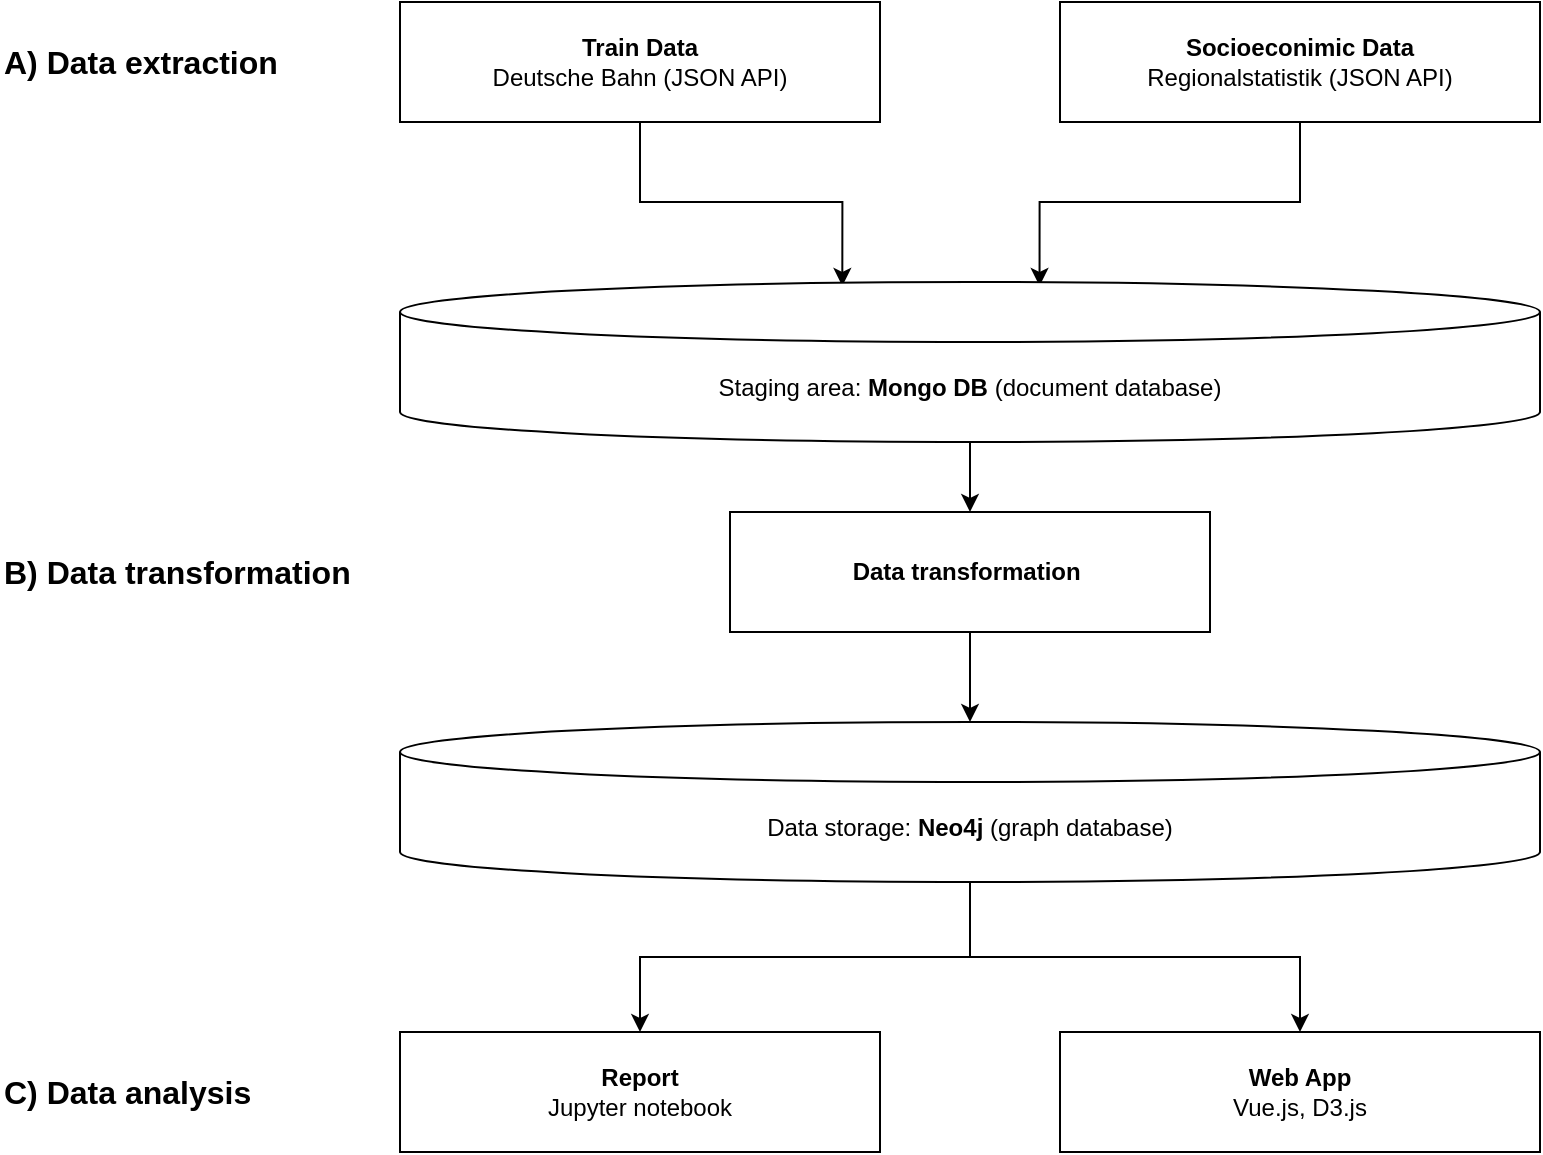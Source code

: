 <mxfile version="14.9.6" type="device"><diagram id="5uZtlFtpEhqZnhfBWESU" name="Seite-1"><mxGraphModel dx="1422" dy="942" grid="1" gridSize="10" guides="1" tooltips="1" connect="1" arrows="1" fold="1" page="1" pageScale="1" pageWidth="1169" pageHeight="827" math="0" shadow="0"><root><mxCell id="Oulp65Jlk2uDaKklOxll-0"/><mxCell id="Oulp65Jlk2uDaKklOxll-1" parent="Oulp65Jlk2uDaKklOxll-0"/><mxCell id="Oulp65Jlk2uDaKklOxll-19" style="edgeStyle=orthogonalEdgeStyle;rounded=0;orthogonalLoop=1;jettySize=auto;html=1;entryX=0.388;entryY=0.025;entryDx=0;entryDy=0;entryPerimeter=0;" parent="Oulp65Jlk2uDaKklOxll-1" source="Oulp65Jlk2uDaKklOxll-3" target="Oulp65Jlk2uDaKklOxll-17" edge="1"><mxGeometry relative="1" as="geometry"/></mxCell><mxCell id="Oulp65Jlk2uDaKklOxll-3" value="&lt;b&gt;Train Data&lt;br&gt;&lt;/b&gt;Deutsche Bahn (JSON API)" style="rounded=0;whiteSpace=wrap;html=1;" parent="Oulp65Jlk2uDaKklOxll-1" vertex="1"><mxGeometry x="360" y="90" width="240" height="60" as="geometry"/></mxCell><mxCell id="Oulp65Jlk2uDaKklOxll-20" style="edgeStyle=orthogonalEdgeStyle;rounded=0;orthogonalLoop=1;jettySize=auto;html=1;entryX=0.561;entryY=0.025;entryDx=0;entryDy=0;entryPerimeter=0;" parent="Oulp65Jlk2uDaKklOxll-1" source="Oulp65Jlk2uDaKklOxll-6" target="Oulp65Jlk2uDaKklOxll-17" edge="1"><mxGeometry relative="1" as="geometry"><mxPoint x="690" y="230" as="targetPoint"/></mxGeometry></mxCell><mxCell id="Oulp65Jlk2uDaKklOxll-6" value="&lt;b&gt;Socioeconimic Data&lt;br&gt;&lt;/b&gt;Regionalstatistik (JSON API)" style="rounded=0;whiteSpace=wrap;html=1;" parent="Oulp65Jlk2uDaKklOxll-1" vertex="1"><mxGeometry x="690" y="90" width="240" height="60" as="geometry"/></mxCell><mxCell id="Oulp65Jlk2uDaKklOxll-13" value="A) Data extraction" style="text;html=1;strokeColor=none;fillColor=none;align=left;verticalAlign=middle;whiteSpace=wrap;rounded=0;fontSize=16;fontStyle=1" parent="Oulp65Jlk2uDaKklOxll-1" vertex="1"><mxGeometry x="160" y="105" width="160" height="30" as="geometry"/></mxCell><mxCell id="Oulp65Jlk2uDaKklOxll-14" value="B) Data transformation" style="text;html=1;strokeColor=none;fillColor=none;align=left;verticalAlign=middle;whiteSpace=wrap;rounded=0;fontSize=16;fontStyle=1" parent="Oulp65Jlk2uDaKklOxll-1" vertex="1"><mxGeometry x="160" y="360" width="220" height="30" as="geometry"/></mxCell><mxCell id="Oulp65Jlk2uDaKklOxll-15" value="C) Data analysis" style="text;html=1;strokeColor=none;fillColor=none;align=left;verticalAlign=middle;whiteSpace=wrap;rounded=0;fontSize=16;fontStyle=1" parent="Oulp65Jlk2uDaKklOxll-1" vertex="1"><mxGeometry x="160" y="620" width="160" height="30" as="geometry"/></mxCell><mxCell id="Oulp65Jlk2uDaKklOxll-26" style="edgeStyle=orthogonalEdgeStyle;rounded=0;orthogonalLoop=1;jettySize=auto;html=1;" parent="Oulp65Jlk2uDaKklOxll-1" source="Oulp65Jlk2uDaKklOxll-17" target="Oulp65Jlk2uDaKklOxll-25" edge="1"><mxGeometry relative="1" as="geometry"/></mxCell><mxCell id="Oulp65Jlk2uDaKklOxll-17" value="Staging area:&lt;b&gt; Mongo DB&lt;/b&gt;&amp;nbsp;(document database)" style="shape=cylinder3;whiteSpace=wrap;html=1;boundedLbl=1;backgroundOutline=1;size=15;" parent="Oulp65Jlk2uDaKklOxll-1" vertex="1"><mxGeometry x="360" y="230" width="570" height="80" as="geometry"/></mxCell><mxCell id="Oulp65Jlk2uDaKklOxll-28" style="edgeStyle=orthogonalEdgeStyle;rounded=0;orthogonalLoop=1;jettySize=auto;html=1;" parent="Oulp65Jlk2uDaKklOxll-1" source="Oulp65Jlk2uDaKklOxll-25" target="Oulp65Jlk2uDaKklOxll-27" edge="1"><mxGeometry relative="1" as="geometry"/></mxCell><mxCell id="Oulp65Jlk2uDaKklOxll-25" value="&lt;b&gt;Data transformation&amp;nbsp;&lt;/b&gt;" style="rounded=0;whiteSpace=wrap;html=1;" parent="Oulp65Jlk2uDaKklOxll-1" vertex="1"><mxGeometry x="525" y="345" width="240" height="60" as="geometry"/></mxCell><mxCell id="Oulp65Jlk2uDaKklOxll-33" style="edgeStyle=orthogonalEdgeStyle;rounded=0;orthogonalLoop=1;jettySize=auto;html=1;" parent="Oulp65Jlk2uDaKklOxll-1" source="Oulp65Jlk2uDaKklOxll-27" target="Oulp65Jlk2uDaKklOxll-32" edge="1"><mxGeometry relative="1" as="geometry"/></mxCell><mxCell id="Oulp65Jlk2uDaKklOxll-34" style="edgeStyle=orthogonalEdgeStyle;rounded=0;orthogonalLoop=1;jettySize=auto;html=1;" parent="Oulp65Jlk2uDaKklOxll-1" source="Oulp65Jlk2uDaKklOxll-27" target="Oulp65Jlk2uDaKklOxll-31" edge="1"><mxGeometry relative="1" as="geometry"/></mxCell><mxCell id="Oulp65Jlk2uDaKklOxll-27" value="Data storage:&amp;nbsp;&lt;b&gt;Neo4j &lt;/b&gt;(graph database)" style="shape=cylinder3;whiteSpace=wrap;html=1;boundedLbl=1;backgroundOutline=1;size=15;" parent="Oulp65Jlk2uDaKklOxll-1" vertex="1"><mxGeometry x="360" y="450" width="570" height="80" as="geometry"/></mxCell><mxCell id="Oulp65Jlk2uDaKklOxll-30" value="&lt;b&gt;Train Data&lt;br&gt;&lt;/b&gt;Deutsche Bahn (JSON API)" style="rounded=0;whiteSpace=wrap;html=1;" parent="Oulp65Jlk2uDaKklOxll-1" vertex="1"><mxGeometry x="360" y="90" width="240" height="60" as="geometry"/></mxCell><mxCell id="Oulp65Jlk2uDaKklOxll-31" value="&lt;b&gt;Report&lt;/b&gt;&lt;br&gt;Jupyter notebook" style="rounded=0;whiteSpace=wrap;html=1;" parent="Oulp65Jlk2uDaKklOxll-1" vertex="1"><mxGeometry x="360" y="605" width="240" height="60" as="geometry"/></mxCell><mxCell id="Oulp65Jlk2uDaKklOxll-32" value="&lt;b&gt;Web App&lt;/b&gt;&lt;br&gt;Vue.js, D3.js" style="rounded=0;whiteSpace=wrap;html=1;" parent="Oulp65Jlk2uDaKklOxll-1" vertex="1"><mxGeometry x="690" y="605" width="240" height="60" as="geometry"/></mxCell></root></mxGraphModel></diagram></mxfile>